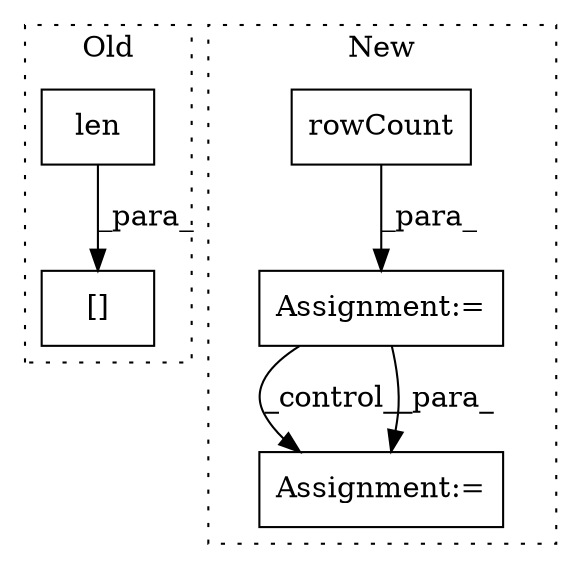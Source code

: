 digraph G {
subgraph cluster0 {
1 [label="len" a="32" s="4131,4157" l="4,1" shape="box"];
3 [label="[]" a="2" s="5026,5061" l="23,1" shape="box"];
label = "Old";
style="dotted";
}
subgraph cluster1 {
2 [label="rowCount" a="32" s="5661" l="10" shape="box"];
4 [label="Assignment:=" a="7" s="5723" l="2" shape="box"];
5 [label="Assignment:=" a="7" s="5577,5672" l="53,2" shape="box"];
label = "New";
style="dotted";
}
1 -> 3 [label="_para_"];
2 -> 5 [label="_para_"];
5 -> 4 [label="_control_"];
5 -> 4 [label="_para_"];
}